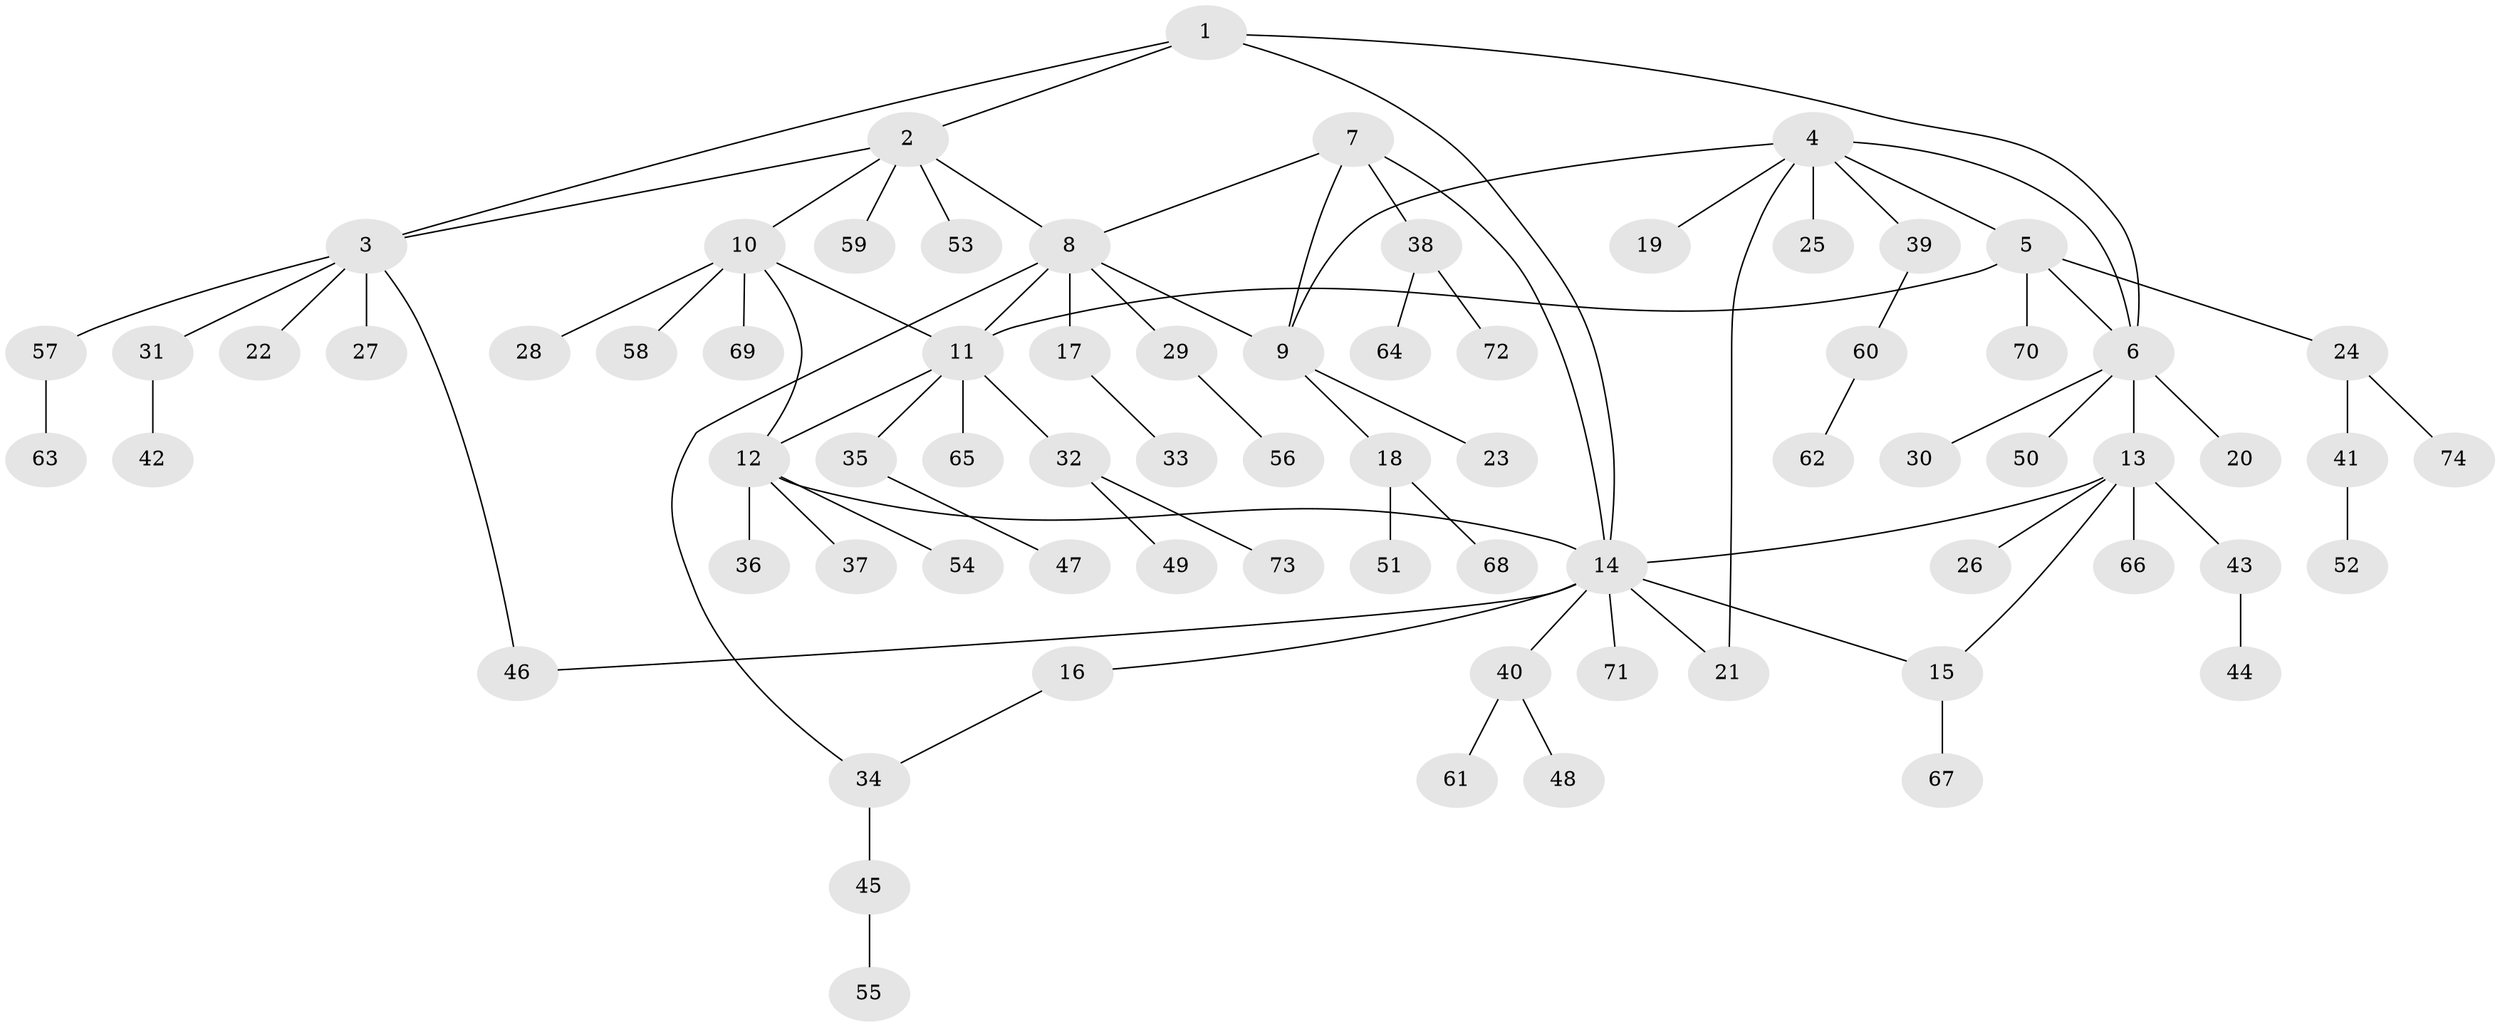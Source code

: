 // Generated by graph-tools (version 1.1) at 2025/11/02/27/25 16:11:36]
// undirected, 74 vertices, 87 edges
graph export_dot {
graph [start="1"]
  node [color=gray90,style=filled];
  1;
  2;
  3;
  4;
  5;
  6;
  7;
  8;
  9;
  10;
  11;
  12;
  13;
  14;
  15;
  16;
  17;
  18;
  19;
  20;
  21;
  22;
  23;
  24;
  25;
  26;
  27;
  28;
  29;
  30;
  31;
  32;
  33;
  34;
  35;
  36;
  37;
  38;
  39;
  40;
  41;
  42;
  43;
  44;
  45;
  46;
  47;
  48;
  49;
  50;
  51;
  52;
  53;
  54;
  55;
  56;
  57;
  58;
  59;
  60;
  61;
  62;
  63;
  64;
  65;
  66;
  67;
  68;
  69;
  70;
  71;
  72;
  73;
  74;
  1 -- 2;
  1 -- 3;
  1 -- 6;
  1 -- 14;
  2 -- 3;
  2 -- 8;
  2 -- 10;
  2 -- 53;
  2 -- 59;
  3 -- 22;
  3 -- 27;
  3 -- 31;
  3 -- 46;
  3 -- 57;
  4 -- 5;
  4 -- 6;
  4 -- 9;
  4 -- 19;
  4 -- 21;
  4 -- 25;
  4 -- 39;
  5 -- 6;
  5 -- 11;
  5 -- 24;
  5 -- 70;
  6 -- 13;
  6 -- 20;
  6 -- 30;
  6 -- 50;
  7 -- 8;
  7 -- 9;
  7 -- 14;
  7 -- 38;
  8 -- 9;
  8 -- 11;
  8 -- 17;
  8 -- 29;
  8 -- 34;
  9 -- 18;
  9 -- 23;
  10 -- 11;
  10 -- 12;
  10 -- 28;
  10 -- 58;
  10 -- 69;
  11 -- 12;
  11 -- 32;
  11 -- 35;
  11 -- 65;
  12 -- 14;
  12 -- 36;
  12 -- 37;
  12 -- 54;
  13 -- 14;
  13 -- 15;
  13 -- 26;
  13 -- 43;
  13 -- 66;
  14 -- 15;
  14 -- 16;
  14 -- 21;
  14 -- 40;
  14 -- 46;
  14 -- 71;
  15 -- 67;
  16 -- 34;
  17 -- 33;
  18 -- 51;
  18 -- 68;
  24 -- 41;
  24 -- 74;
  29 -- 56;
  31 -- 42;
  32 -- 49;
  32 -- 73;
  34 -- 45;
  35 -- 47;
  38 -- 64;
  38 -- 72;
  39 -- 60;
  40 -- 48;
  40 -- 61;
  41 -- 52;
  43 -- 44;
  45 -- 55;
  57 -- 63;
  60 -- 62;
}
